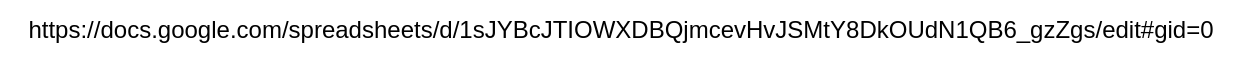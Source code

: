<mxfile version="20.2.2" type="device"><diagram id="HxodObsNxl35ZqtRPf5N" name="Data layouts"><mxGraphModel dx="1422" dy="790" grid="1" gridSize="10" guides="1" tooltips="1" connect="1" arrows="1" fold="1" page="1" pageScale="1" pageWidth="850" pageHeight="1100" math="0" shadow="0"><root><mxCell id="0"/><mxCell id="1" parent="0"/><mxCell id="OCbBqgz401l3oCaIcGpB-1" value="https://docs.google.com/spreadsheets/d/1sJYBcJTIOWXDBQjmcevHvJSMtY8DkOUdN1QB6_gzZgs/edit#gid=0" style="text;html=1;align=center;verticalAlign=middle;resizable=0;points=[];autosize=1;strokeColor=none;fillColor=none;" vertex="1" parent="1"><mxGeometry x="100" y="210" width="620" height="30" as="geometry"/></mxCell></root></mxGraphModel></diagram></mxfile>